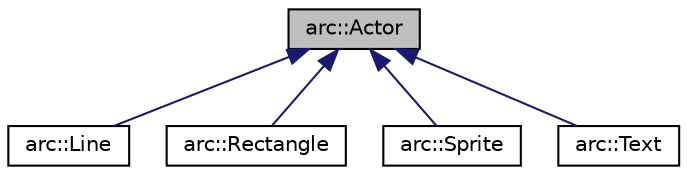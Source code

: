 digraph "arc::Actor"
{
 // LATEX_PDF_SIZE
  edge [fontname="Helvetica",fontsize="10",labelfontname="Helvetica",labelfontsize="10"];
  node [fontname="Helvetica",fontsize="10",shape=record];
  Node1 [label="arc::Actor",height=0.2,width=0.4,color="black", fillcolor="grey75", style="filled", fontcolor="black",tooltip=" "];
  Node1 -> Node2 [dir="back",color="midnightblue",fontsize="10",style="solid",fontname="Helvetica"];
  Node2 [label="arc::Line",height=0.2,width=0.4,color="black", fillcolor="white", style="filled",URL="$classarc_1_1Line.html",tooltip=" "];
  Node1 -> Node3 [dir="back",color="midnightblue",fontsize="10",style="solid",fontname="Helvetica"];
  Node3 [label="arc::Rectangle",height=0.2,width=0.4,color="black", fillcolor="white", style="filled",URL="$classarc_1_1Rectangle.html",tooltip=" "];
  Node1 -> Node4 [dir="back",color="midnightblue",fontsize="10",style="solid",fontname="Helvetica"];
  Node4 [label="arc::Sprite",height=0.2,width=0.4,color="black", fillcolor="white", style="filled",URL="$classarc_1_1Sprite.html",tooltip=" "];
  Node1 -> Node5 [dir="back",color="midnightblue",fontsize="10",style="solid",fontname="Helvetica"];
  Node5 [label="arc::Text",height=0.2,width=0.4,color="black", fillcolor="white", style="filled",URL="$classarc_1_1Text.html",tooltip=" "];
}

